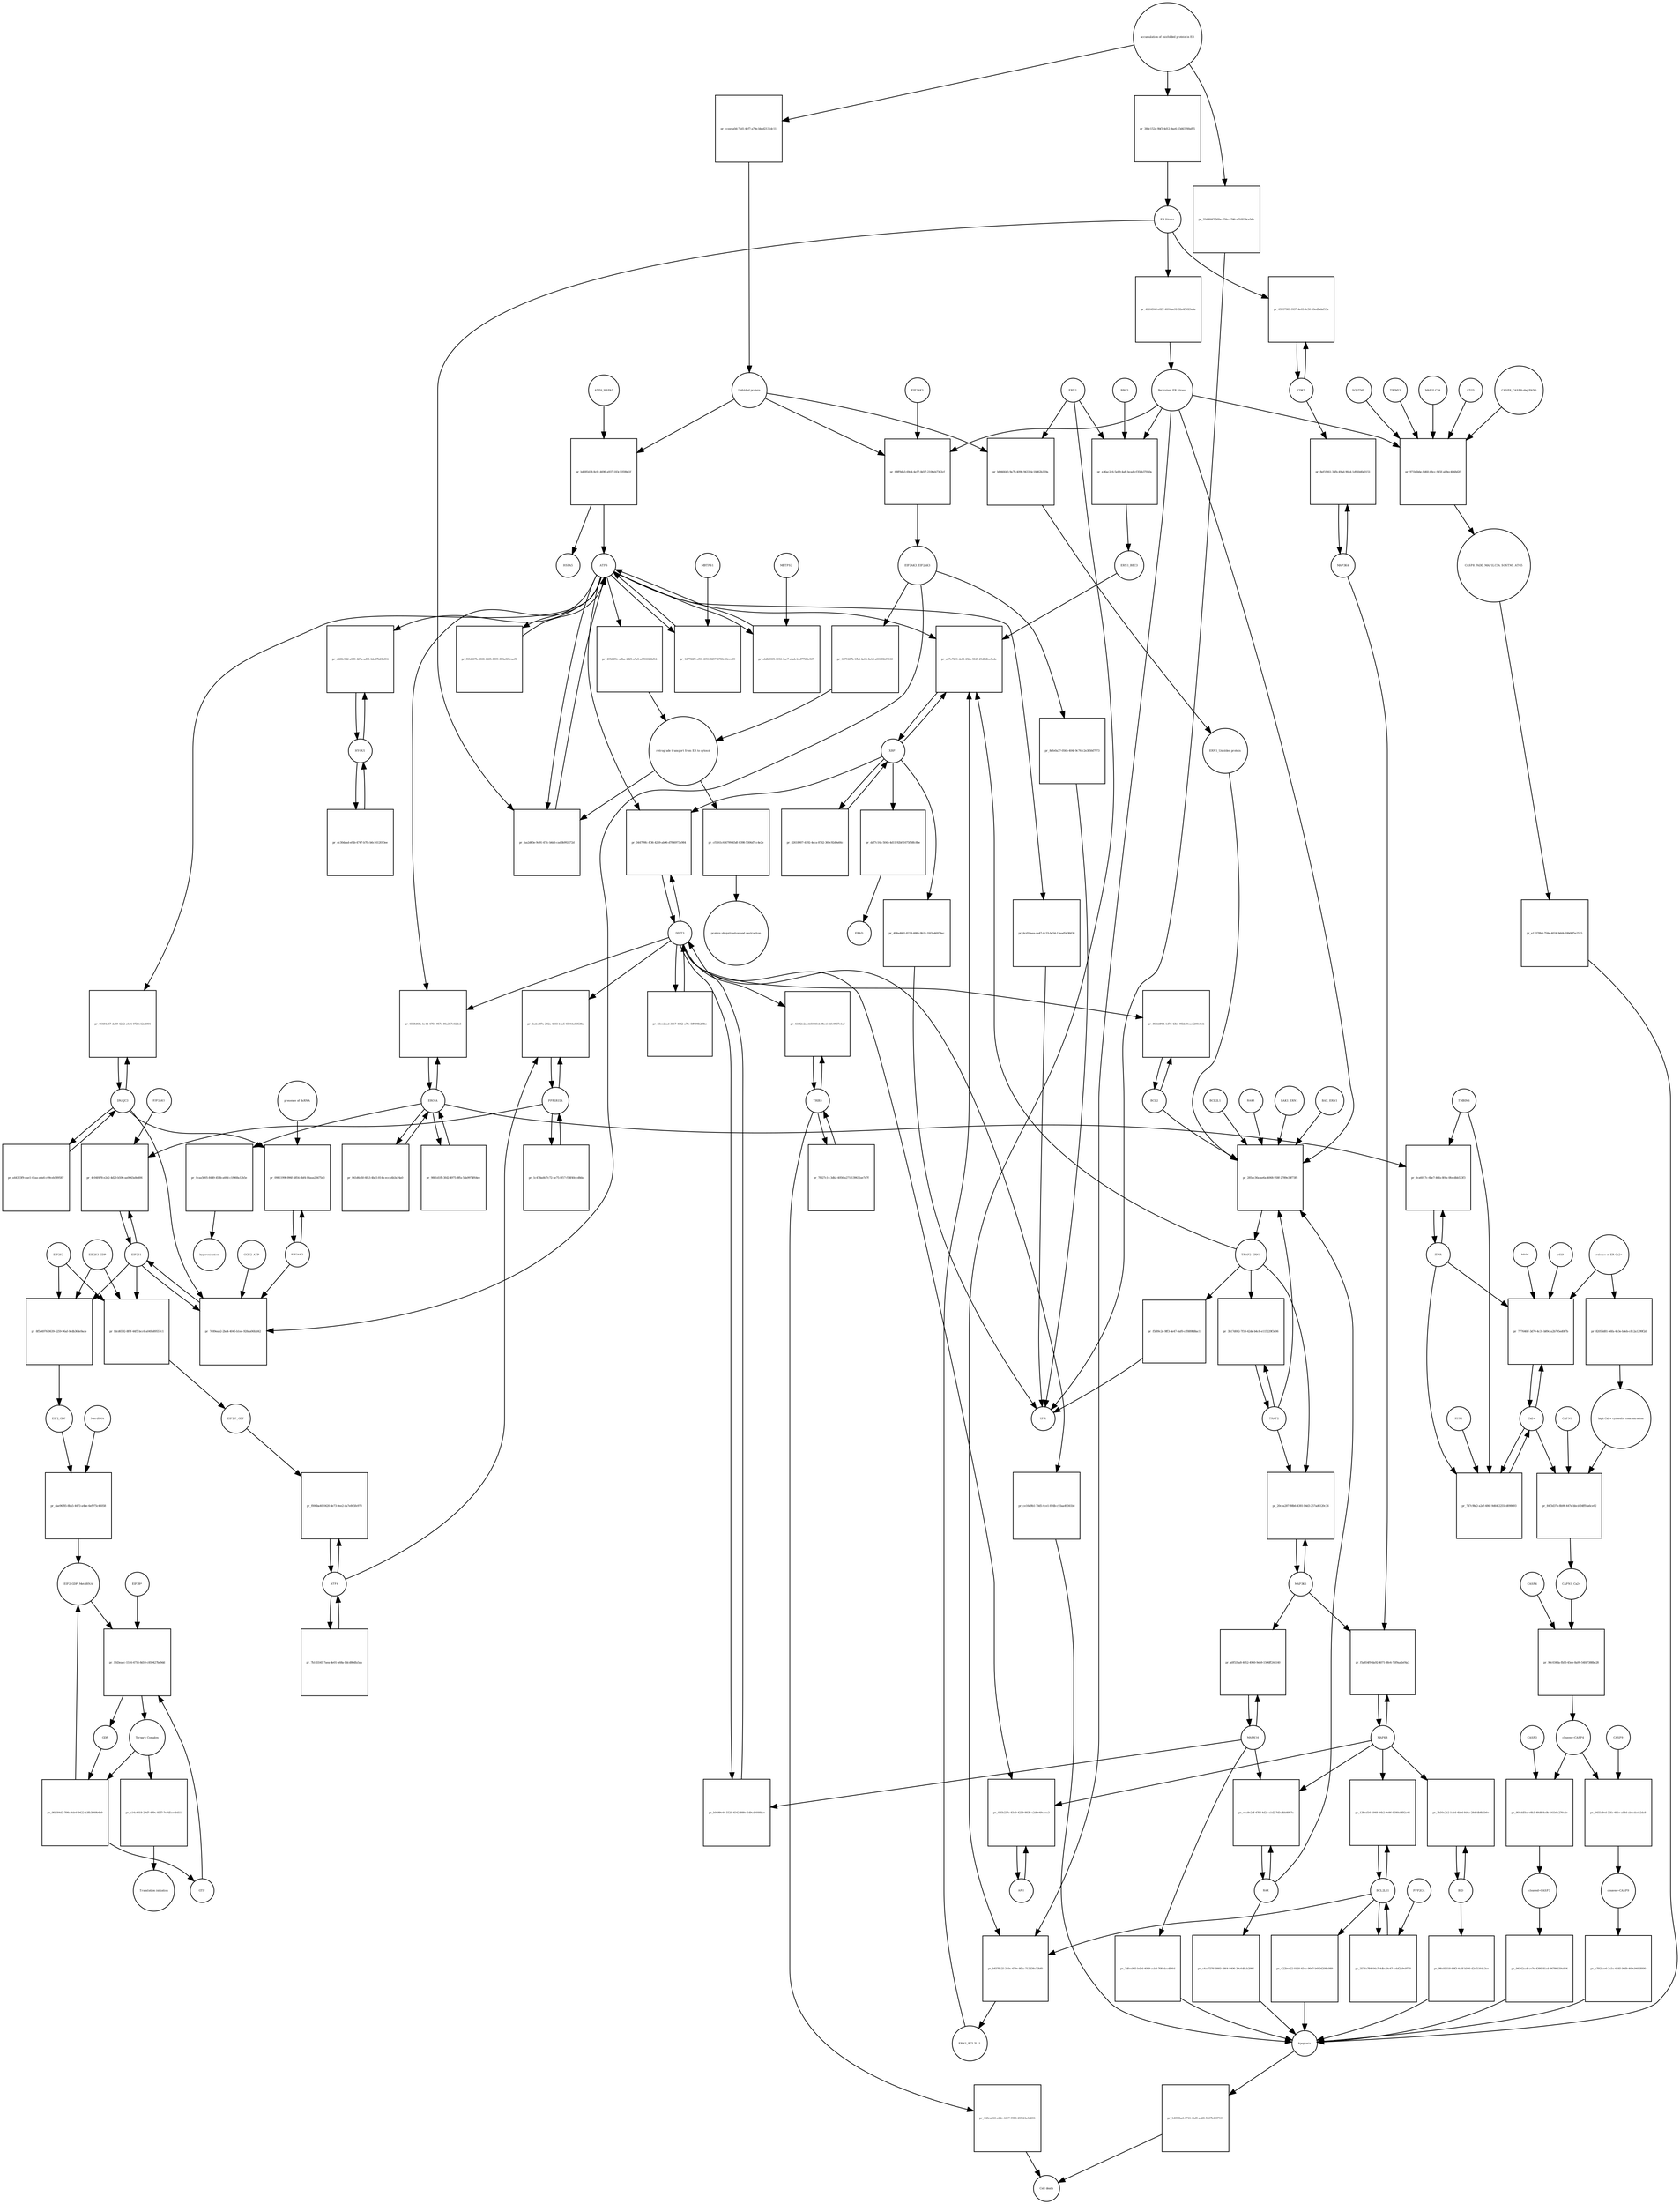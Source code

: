 strict digraph  {
ATF6_HSPA5 [annotation="", bipartite=0, cls=complex, fontsize=4, label=ATF6_HSPA5, shape=circle];
"pr_b4285418-8cfc-4690-a937-183c1059b61f" [annotation="", bipartite=1, cls=process, fontsize=4, label="pr_b4285418-8cfc-4690-a937-183c1059b61f", shape=square];
ATF6 [annotation="urn_miriam_hgnc.symbol_ATF6", bipartite=0, cls=macromolecule, fontsize=4, label=ATF6, shape=circle];
HSPA5 [annotation="urn_miriam_hgnc.symbol_HSPA5", bipartite=0, cls=macromolecule, fontsize=4, label=HSPA5, shape=circle];
"Unfolded protein" [annotation="", bipartite=0, cls=macromolecule, fontsize=4, label="Unfolded protein", shape=circle];
ERN1 [annotation="urn_miriam_hgnc.symbol_ERN1", bipartite=0, cls=macromolecule, fontsize=4, label=ERN1, shape=circle];
"pr_bf946643-9a7b-4098-9433-4c18d62b359a" [annotation="", bipartite=1, cls=process, fontsize=4, label="pr_bf946643-9a7b-4098-9433-4c18d62b359a", shape=square];
"ERN1_Unfolded protein" [annotation="", bipartite=0, cls=complex, fontsize=4, label="ERN1_Unfolded protein", shape=circle];
EIF2AK3_EIF2AK3 [annotation="", bipartite=0, cls=complex, fontsize=4, label=EIF2AK3_EIF2AK3, shape=circle];
"pr_6379487b-1fb4-4a04-8a1d-a03155b07160" [annotation="", bipartite=1, cls=process, fontsize=4, label="pr_6379487b-1fb4-4a04-8a1d-a03155b07160", shape=square];
"retrograde transport from ER to cytosol" [annotation="", bipartite=0, cls=phenotype, fontsize=4, label="retrograde transport from ER to cytosol", shape=circle];
"pr_49520f0c-a9ba-4d25-a7a5-a3f06026bf64" [annotation="", bipartite=1, cls=process, fontsize=4, label="pr_49520f0c-a9ba-4d25-a7a5-a3f06026bf64", shape=square];
"pr_cf1161c6-4799-45df-8398-5306d7cc4e2e" [annotation="", bipartite=1, cls=process, fontsize=4, label="pr_cf1161c6-4799-45df-8398-5306d7cc4e2e", shape=square];
"protein ubiquitination and destruction" [annotation="", bipartite=0, cls=phenotype, fontsize=4, label="protein ubiquitination and destruction", shape=circle];
"pr_285dc36a-ae6a-4068-958f-2789e33f73f8" [annotation="", bipartite=1, cls=process, fontsize=4, label="pr_285dc36a-ae6a-4068-958f-2789e33f73f8", shape=square];
TRAF2_ERN1 [annotation="", bipartite=0, cls=complex, fontsize=4, label=TRAF2_ERN1, shape=circle];
BAK1_ERN1 [annotation="", bipartite=0, cls=complex, fontsize=4, label=BAK1_ERN1, shape=circle];
BAX_ERN1 [annotation="", bipartite=0, cls=complex, fontsize=4, label=BAX_ERN1, shape=circle];
BCL2 [annotation="urn_miriam_hgnc.symbol_BCL2", bipartite=0, cls="nucleic acid feature", fontsize=4, label=BCL2, shape=circle];
BCL2L1 [annotation="urn_miriam_hgnc.symbol_BCL2L1", bipartite=0, cls=macromolecule, fontsize=4, label=BCL2L1, shape=circle];
"Persistant ER Stress" [annotation="", bipartite=0, cls=phenotype, fontsize=4, label="Persistant ER Stress", shape=circle];
BAX [annotation="urn_miriam_hgnc.symbol_BAX", bipartite=0, cls=macromolecule, fontsize=4, label=BAX, shape=circle];
BAK1 [annotation="urn_miriam_hgnc.symbol_BAK1", bipartite=0, cls=macromolecule, fontsize=4, label=BAK1, shape=circle];
TRAF2 [annotation="urn_miriam_hgnc.symbol_TRAF2", bipartite=0, cls=macromolecule, fontsize=4, label=TRAF2, shape=circle];
XBP1 [annotation="urn_miriam_hgnc.symbol_XBP1", bipartite=0, cls=macromolecule, fontsize=4, label=XBP1, shape=circle];
"pr_a97e7291-def8-45bb-9845-29d8dfee3ede" [annotation="", bipartite=1, cls=process, fontsize=4, label="pr_a97e7291-def8-45bb-9845-29d8dfee3ede", shape=square];
ERN1_BBC3 [annotation="", bipartite=0, cls=complex, fontsize=4, label=ERN1_BBC3, shape=circle];
ERN1_BCL2L11 [annotation="", bipartite=0, cls=complex, fontsize=4, label=ERN1_BCL2L11, shape=circle];
"pr_82618907-4192-4eca-8762-369c92d9a66c" [annotation="", bipartite=1, cls=process, fontsize=4, label="pr_82618907-4192-4eca-8762-369c92d9a66c", shape=square];
"pr_daf7c16a-5045-4d11-92bf-1675f58fc8be" [annotation="", bipartite=1, cls=process, fontsize=4, label="pr_daf7c16a-5045-4d11-92bf-1675f58fc8be", shape=square];
ERAD [annotation="", bipartite=0, cls=phenotype, fontsize=4, label=ERAD, shape=circle];
"pr_4b8ad601-822d-4885-9b31-1fd3a46978ec" [annotation="", bipartite=1, cls=process, fontsize=4, label="pr_4b8ad601-822d-4885-9b31-1fd3a46978ec", shape=square];
UPR [annotation="", bipartite=0, cls=phenotype, fontsize=4, label=UPR, shape=circle];
"pr_3b17d002-7f10-42de-b4c8-e115229f3c06" [annotation="", bipartite=1, cls=process, fontsize=4, label="pr_3b17d002-7f10-42de-b4c8-e115229f3c06", shape=square];
MAPK8 [annotation="urn_miriam_hgnc.symbol_MAPK8", bipartite=0, cls=macromolecule, fontsize=4, label=MAPK8, shape=circle];
"pr_f5a854f9-da92-4071-8fe4-75f9aa2ef4a3" [annotation="", bipartite=1, cls=process, fontsize=4, label="pr_f5a854f9-da92-4071-8fe4-75f9aa2ef4a3", shape=square];
MAP3K4 [annotation="urn_miriam_hgnc.symbol_MAP3K4", bipartite=0, cls=macromolecule, fontsize=4, label=MAP3K4, shape=circle];
MAP3K5 [annotation="urn_miriam_hgnc.symbol_MAP3K5", bipartite=0, cls=macromolecule, fontsize=4, label=MAP3K5, shape=circle];
MAPK14 [annotation="urn_miriam_hgnc.symbol_MAPK14", bipartite=0, cls=macromolecule, fontsize=4, label=MAPK14, shape=circle];
"pr_a0f535a8-4052-4960-9eb9-1506ff244140" [annotation="", bipartite=1, cls=process, fontsize=4, label="pr_a0f535a8-4052-4960-9eb9-1506ff244140", shape=square];
"pr_7dfea985-bd3d-4089-acb4-70fedacdf56d" [annotation="", bipartite=1, cls=process, fontsize=4, label="pr_7dfea985-bd3d-4089-acb4-70fedacdf56d", shape=square];
Apoptosis [annotation="", bipartite=0, cls=phenotype, fontsize=4, label=Apoptosis, shape=circle];
DDIT3 [annotation="urn_miriam_hgnc.symbol_DDIT3", bipartite=0, cls=macromolecule, fontsize=4, label=DDIT3, shape=circle];
"pr_b0e99e44-5520-4542-888e-5d9cd5600bce" [annotation="", bipartite=1, cls=process, fontsize=4, label="pr_b0e99e44-5520-4542-888e-5d9cd5600bce", shape=square];
"pr_ce16d9b1-70d5-4ce1-87db-c93aa49341b8" [annotation="", bipartite=1, cls=process, fontsize=4, label="pr_ce16d9b1-70d5-4ce1-87db-c93aa49341b8", shape=square];
"pr_868dd904-1d7d-43b1-95bb-9cae5200c9cb" [annotation="", bipartite=1, cls=process, fontsize=4, label="pr_868dd904-1d7d-43b1-95bb-9cae5200c9cb", shape=square];
"pr_faa2d63e-9c91-47fc-b6d6-cad0b992472d" [annotation="", bipartite=1, cls=process, fontsize=4, label="pr_faa2d63e-9c91-47fc-b6d6-cad0b992472d", shape=square];
"ER Stress" [annotation="", bipartite=0, cls=phenotype, fontsize=4, label="ER Stress", shape=circle];
"pr_127722f9-ef31-4951-8297-4780c06ccc09" [annotation="", bipartite=1, cls=process, fontsize=4, label="pr_127722f9-ef31-4951-8297-4780c06ccc09", shape=square];
MBTPS1 [annotation="urn_miriam_hgnc.symbol_MBTPS1", bipartite=0, cls=macromolecule, fontsize=4, label=MBTPS1, shape=circle];
"pr_eb2b0305-6156-4ac7-a5ab-b1d775f2e507" [annotation="", bipartite=1, cls=process, fontsize=4, label="pr_eb2b0305-6156-4ac7-a5ab-b1d775f2e507", shape=square];
MBTPS2 [annotation="urn_miriam_hgnc.symbol_MBTPS2", bipartite=0, cls=macromolecule, fontsize=4, label=MBTPS2, shape=circle];
"pr_f69d607b-8808-4485-8899-893a309caef0" [annotation="", bipartite=1, cls=process, fontsize=4, label="pr_f69d607b-8808-4485-8899-893a309caef0", shape=square];
"pr_83ee2bad-3117-4042-a7fc-5ff698b2f8bc" [annotation="", bipartite=1, cls=process, fontsize=4, label="pr_83ee2bad-3117-4042-a7fc-5ff698b2f8bc", shape=square];
"pr_344799fc-ff36-4259-ab96-d7f66973a984" [annotation="", bipartite=1, cls=process, fontsize=4, label="pr_344799fc-ff36-4259-ab96-d7f66973a984", shape=square];
EIF2S1 [annotation="urn_miriam_hgnc.symbol_EIF2S1", bipartite=0, cls=macromolecule, fontsize=4, label=EIF2S1, shape=circle];
"pr_7c89eab2-2bc4-4045-b1ec-928aa06fad42" [annotation="", bipartite=1, cls=process, fontsize=4, label="pr_7c89eab2-2bc4-4045-b1ec-928aa06fad42", shape=square];
GCN2_ATP [annotation="", bipartite=0, cls=complex, fontsize=4, label=GCN2_ATP, shape=circle];
EIF2AK2 [annotation="urn_miriam_hgnc.symbol_EIF2AK2", bipartite=0, cls=macromolecule, fontsize=4, label=EIF2AK2, shape=circle];
DNAJC3 [annotation="urn_miriam_hgnc.symbol_DNAJC3", bipartite=0, cls=macromolecule, fontsize=4, label=DNAJC3, shape=circle];
EIF2S2 [annotation="urn_miriam_hgnc.symbol_EIF2S2", bipartite=0, cls=macromolecule, fontsize=4, label=EIF2S2, shape=circle];
"pr_8f5d4976-0639-4259-96af-0cdb364e9ace" [annotation="", bipartite=1, cls=process, fontsize=4, label="pr_8f5d4976-0639-4259-96af-0cdb364e9ace", shape=square];
EIF2S3_GDP [annotation="", bipartite=0, cls=complex, fontsize=4, label=EIF2S3_GDP, shape=circle];
EIF2_GDP [annotation="", bipartite=0, cls=complex, fontsize=4, label=EIF2_GDP, shape=circle];
"EIF2_GDP_Met-tRNA" [annotation="", bipartite=0, cls=complex, fontsize=4, label="EIF2_GDP_Met-tRNA", shape=circle];
"pr_1fd3eacc-1516-4756-8d10-c859427bd9dd" [annotation="", bipartite=1, cls=process, fontsize=4, label="pr_1fd3eacc-1516-4756-8d10-c859427bd9dd", shape=square];
"Ternary Complex" [annotation="", bipartite=0, cls=complex, fontsize=4, label="Ternary Complex", shape=circle];
"EIF2B*" [annotation="", bipartite=0, cls=complex, fontsize=4, label="EIF2B*", shape=circle];
GTP [annotation="urn_miriam_obo.chebi_CHEBI%3A57600", bipartite=0, cls="simple chemical", fontsize=4, label=GTP, shape=circle];
GDP [annotation="urn_miriam_obo.chebi_CHEBI%3A65180", bipartite=0, cls="simple chemical", fontsize=4, label=GDP, shape=circle];
"pr_9fd684d3-798c-4de6-9422-b3fb3909b4b9" [annotation="", bipartite=1, cls=process, fontsize=4, label="pr_9fd684d3-798c-4de6-9422-b3fb3909b4b9", shape=square];
ATF4 [annotation="urn_miriam_hgnc.symbol_ATF4", bipartite=0, cls=macromolecule, fontsize=4, label=ATF4, shape=circle];
"pr_f006ba40-0420-4e73-9ee2-da7e845fe978" [annotation="", bipartite=1, cls=process, fontsize=4, label="pr_f006ba40-0420-4e73-9ee2-da7e845fe978", shape=square];
"EIF2-P_GDP" [annotation="", bipartite=0, cls=complex, fontsize=4, label="EIF2-P_GDP", shape=circle];
"pr_7b145545-7aea-4e01-a68a-bdcd80dfa5aa" [annotation="", bipartite=1, cls=process, fontsize=4, label="pr_7b145545-7aea-4e01-a68a-bdcd80dfa5aa", shape=square];
PPP1R15A [annotation="urn_miriam_hgnc.symbol_PPP1R15A", bipartite=0, cls=macromolecule, fontsize=4, label=PPP1R15A, shape=circle];
"pr_3adca87a-292a-4503-b4a5-65044a90538a" [annotation="", bipartite=1, cls=process, fontsize=4, label="pr_3adca87a-292a-4503-b4a5-65044a90538a", shape=square];
"pr_1c478ad4-7c72-4e75-8f17-f14f40ccd8da" [annotation="", bipartite=1, cls=process, fontsize=4, label="pr_1c478ad4-7c72-4e75-8f17-f14f40ccd8da", shape=square];
"pr_c14a4318-29d7-479c-85f7-7e7d5aecbd11" [annotation="", bipartite=1, cls=process, fontsize=4, label="pr_c14a4318-29d7-479c-85f7-7e7d5aecbd11", shape=square];
"Translation initiation" [annotation="", bipartite=0, cls=phenotype, fontsize=4, label="Translation initiation", shape=circle];
"pr_20cea287-88b6-4381-b4d3-257ad6120c36" [annotation="", bipartite=1, cls=process, fontsize=4, label="pr_20cea287-88b6-4381-b4d3-257ad6120c36", shape=square];
ERO1A [annotation="urn_miriam_hgnc.symbol_ERO1A", bipartite=0, cls=macromolecule, fontsize=4, label=ERO1A, shape=circle];
"pr_6568d68a-bc44-4754-957c-86a357e02de3" [annotation="", bipartite=1, cls=process, fontsize=4, label="pr_6568d68a-bc44-4754-957c-86a357e02de3", shape=square];
"pr_9881d1fb-3fd2-4975-8ffa-5da9974f64ee" [annotation="", bipartite=1, cls=process, fontsize=4, label="pr_9881d1fb-3fd2-4975-8ffa-5da9974f64ee", shape=square];
"pr_4c04f478-e2d2-4d20-b506-aa0043a8ed06" [annotation="", bipartite=1, cls=process, fontsize=4, label="pr_4c04f478-e2d2-4d20-b506-aa0043a8ed06", shape=square];
EIF2AK1 [annotation="urn_miriam_hgnc.symbol_EIF2AK1", bipartite=0, cls=macromolecule, fontsize=4, label=EIF2AK1, shape=circle];
"pr_ecc8e2df-47fd-4d2a-a1d2-7d5c8bb8957a" [annotation="", bipartite=1, cls=process, fontsize=4, label="pr_ecc8e2df-47fd-4d2a-a1d2-7d5c8bb8957a", shape=square];
"pr_c4ac7376-0993-4864-8406-39c6d9cb2986" [annotation="", bipartite=1, cls=process, fontsize=4, label="pr_c4ac7376-0993-4864-8406-39c6d9cb2986", shape=square];
"Ca2+" [annotation="urn_miriam_obo.chebi_CHEBI%3A29108", bipartite=0, cls="simple chemical", fontsize=4, label="Ca2+", shape=circle];
"pr_777646ff-3d70-4c31-b89c-a2b795ed0f7b" [annotation="", bipartite=1, cls=process, fontsize=4, label="pr_777646ff-3d70-4c31-b89c-a2b795ed0f7b", shape=square];
"release of ER Ca2+" [annotation="", bipartite=0, cls=phenotype, fontsize=4, label="release of ER Ca2+", shape=circle];
ITPR [annotation="urn_miriam_hgnc.symbol_ITPR1|urn_miriam_hgnc.symbol_ITPR2|urn_miriam_hgnc.symbol_ITPR3", bipartite=0, cls=macromolecule, fontsize=4, label=ITPR, shape=circle];
MAM [annotation="", bipartite=0, cls=phenotype, fontsize=4, label=MAM, shape=circle];
s619 [annotation="", bipartite=0, cls=complex, fontsize=4, label=s619, shape=circle];
"pr_8ef1f261-35fb-49ad-90a4-1d960d0a0151" [annotation="", bipartite=1, cls=process, fontsize=4, label="pr_8ef1f261-35fb-49ad-90a4-1d960d0a0151", shape=square];
CDK5 [annotation="urn_miriam_hgnc.symbol_CDK5", bipartite=0, cls=macromolecule, fontsize=4, label=CDK5, shape=circle];
"pr_65937889-f637-4e63-8c50-18edfbdaf13a" [annotation="", bipartite=1, cls="uncertain process", fontsize=4, label="pr_65937889-f637-4e63-8c50-18edfbdaf13a", shape=square];
"pr_1d399ba6-0741-4bd9-a428-5567b4037101" [annotation="", bipartite=1, cls=process, fontsize=4, label="pr_1d399ba6-0741-4bd9-a428-5567b4037101", shape=square];
"Cell death" [annotation="", bipartite=0, cls=phenotype, fontsize=4, label="Cell death", shape=circle];
"pr_747c9bf2-a2ef-486f-9d64-2255cd098693" [annotation="", bipartite=1, cls=process, fontsize=4, label="pr_747c9bf2-a2ef-486f-9d64-2255cd098693", shape=square];
TMBIM6 [annotation="urn_miriam_hgnc.symbol_TMBIM6", bipartite=0, cls=macromolecule, fontsize=4, label=TMBIM6, shape=circle];
RYR1 [annotation="urn_miriam_hgnc.symbol_RYR1", bipartite=0, cls=macromolecule, fontsize=4, label=RYR1, shape=circle];
EIF2AK3 [annotation="urn_miriam_hgnc.symbol_EIF2AK3", bipartite=0, cls=macromolecule, fontsize=4, label=EIF2AK3, shape=circle];
"pr_68ff9db3-69c4-4e57-8d17-2106eb7363cf" [annotation="", bipartite=1, cls=process, fontsize=4, label="pr_68ff9db3-69c4-4e57-8d17-2106eb7363cf", shape=square];
"pr_0caa5005-8449-458b-a66d-c1f068a12b5e" [annotation="", bipartite=1, cls=process, fontsize=4, label="pr_0caa5005-8449-458b-a66d-c1f068a12b5e", shape=square];
hyperoxidation [annotation="", bipartite=0, cls=phenotype, fontsize=4, label=hyperoxidation, shape=circle];
"pr_041d6c50-6fa3-4ba5-814a-ecca4b3a74a0" [annotation="", bipartite=1, cls=process, fontsize=4, label="pr_041d6c50-6fa3-4ba5-814a-ecca4b3a74a0", shape=square];
"pr_4f26456d-e827-40f4-ae92-32a4f3029a5a" [annotation="", bipartite=1, cls=process, fontsize=4, label="pr_4f26456d-e827-40f4-ae92-32a4f3029a5a", shape=square];
"CASP8_CASP8-ubq_FADD" [annotation="", bipartite=0, cls=complex, fontsize=4, label="CASP8_CASP8-ubq_FADD", shape=circle];
"pr_971b6b6e-8d60-48cc-945f-ab9ec4048d2f" [annotation="", bipartite=1, cls=process, fontsize=4, label="pr_971b6b6e-8d60-48cc-945f-ab9ec4048d2f", shape=square];
"SQSTM1 " [annotation="urn_miriam_hgnc.symbol_SQSTM1", bipartite=0, cls=macromolecule, fontsize=4, label="SQSTM1 ", shape=circle];
CASP8_FADD_MAP1LC3A_SQSTM1_ATG5 [annotation="", bipartite=0, cls=complex, fontsize=4, label=CASP8_FADD_MAP1LC3A_SQSTM1_ATG5, shape=circle];
TRIM13 [annotation="urn_miriam_hgnc.symbol_TRIM13", bipartite=0, cls=macromolecule, fontsize=4, label=TRIM13, shape=circle];
MAP1LC3A [annotation="urn_miriam_hgnc.symbol_MAP1LC3A", bipartite=0, cls=macromolecule, fontsize=4, label=MAP1LC3A, shape=circle];
ATG5 [annotation="urn_miriam_hgnc.symbol_ATG5", bipartite=0, cls=macromolecule, fontsize=4, label=ATG5, shape=circle];
"pr_e13378b8-758e-4024-9dd4-59b08f5a2515" [annotation="", bipartite=1, cls=process, fontsize=4, label="pr_e13378b8-758e-4024-9dd4-59b08f5a2515", shape=square];
"AP-1" [annotation="urn_miriam_hgnc.symbol_FOS|urn_miriam_hgnc.symbol_FOSB|urn_miriam_hgnc.symbol_FOSL1|urn_miriam_hgnc.symbol_FOSL2|urn_miriam_hgnc.symbol_JUN|urn_miriam_hgnc.symbol_JUNB|urn_miriam_hgnc.symbol_JUND", bipartite=0, cls=macromolecule, fontsize=4, label="AP-1", shape=circle];
"pr_035b237c-83c0-4259-883b-c2d0e49ccea3" [annotation="", bipartite=1, cls=process, fontsize=4, label="pr_035b237c-83c0-4259-883b-c2d0e49ccea3", shape=square];
"pr_0981199f-096f-4854-8bf4-86aaa28475d3" [annotation="", bipartite=1, cls=process, fontsize=4, label="pr_0981199f-096f-4854-8bf4-86aaa28475d3", shape=square];
"presence of dsRNA" [annotation="", bipartite=0, cls=phenotype, fontsize=4, label="presence of dsRNA", shape=circle];
"Met-tRNA" [annotation="urn_miriam_hgnc_HGNC%3A34779", bipartite=0, cls="nucleic acid feature", fontsize=4, label="Met-tRNA", shape=circle];
"pr_dae96f85-8ba5-4473-a4be-6ef975c45058" [annotation="", bipartite=1, cls=process, fontsize=4, label="pr_dae96f85-8ba5-4473-a4be-6ef975c45058", shape=square];
"pr_fdcd6592-8f0f-44f5-bcc6-a049b89557c1" [annotation="", bipartite=1, cls=process, fontsize=4, label="pr_fdcd6592-8f0f-44f5-bcc6-a049b89557c1", shape=square];
"accumulation of misfolded protein in ER" [annotation="", bipartite=0, cls=phenotype, fontsize=4, label="accumulation of misfolded protein in ER", shape=circle];
"pr_ccee4a0d-71d1-4cf7-a79e-bbed2131dc11" [annotation="", bipartite=1, cls=process, fontsize=4, label="pr_ccee4a0d-71d1-4cf7-a79e-bbed2131dc11", shape=square];
"pr_388c152a-9bf3-4d12-9ae6-23d43700af85" [annotation="", bipartite=1, cls=process, fontsize=4, label="pr_388c152a-9bf3-4d12-9ae6-23d43700af85", shape=square];
"pr_32d4fd47-505e-474a-a746-a710539ce3de" [annotation="", bipartite=1, cls=process, fontsize=4, label="pr_32d4fd47-505e-474a-a746-a710539ce3de", shape=square];
"pr_8cfe0a37-0565-404f-9c76-c2e3f50d7973" [annotation="", bipartite=1, cls=process, fontsize=4, label="pr_8cfe0a37-0565-404f-9c76-c2e3f50d7973", shape=square];
"pr_f5f89c2c-9ff3-4e47-8af0-cff889fd8ac1" [annotation="", bipartite=1, cls=process, fontsize=4, label="pr_f5f89c2c-9ff3-4e47-8af0-cff889fd8ac1", shape=square];
"pr_6cd10aea-ae47-4c33-bc54-13aad5438438" [annotation="", bipartite=1, cls=process, fontsize=4, label="pr_6cd10aea-ae47-4c33-bc54-13aad5438438", shape=square];
BCL2L11 [annotation="urn_miriam_hgnc.symbol_BCL2L11", bipartite=0, cls=macromolecule, fontsize=4, label=BCL2L11, shape=circle];
"pr_13fbcf16-1848-44b2-9e86-9580a8f92a44" [annotation="", bipartite=1, cls=process, fontsize=4, label="pr_13fbcf16-1848-44b2-9e86-9580a8f92a44", shape=square];
BID [annotation="urn_miriam_hgnc.symbol_BID", bipartite=0, cls=macromolecule, fontsize=4, label=BID, shape=circle];
"pr_7b50a2b2-1cbd-4b9d-8d4a-28d6db8b1b6e" [annotation="", bipartite=1, cls=process, fontsize=4, label="pr_7b50a2b2-1cbd-4b9d-8d4a-28d6db8b1b6e", shape=square];
"pr_422bee22-0120-45ca-90d7-b603d208a089" [annotation="", bipartite=1, cls=process, fontsize=4, label="pr_422bee22-0120-45ca-90d7-b603d208a089", shape=square];
"pr_98a05618-69f3-4c6f-b566-d2ef116dc3ae" [annotation="", bipartite=1, cls=process, fontsize=4, label="pr_98a05618-69f3-4c6f-b566-d2ef116dc3ae", shape=square];
"pr_b837fe25-310a-479e-8f2a-713d38a73bf0" [annotation="", bipartite=1, cls=process, fontsize=4, label="pr_b837fe25-310a-479e-8f2a-713d38a73bf0", shape=square];
"pr_e36ac2c6-5e89-4aff-bcad-cf358b37050a" [annotation="", bipartite=1, cls=process, fontsize=4, label="pr_e36ac2c6-5e89-4aff-bcad-cf358b37050a", shape=square];
BBC3 [annotation="urn_miriam_hgnc.symbol_BBC3", bipartite=0, cls=macromolecule, fontsize=4, label=BBC3, shape=circle];
"pr_3576a784-04a7-4dbc-9a47-cebf2a9e9770" [annotation="", bipartite=1, cls=process, fontsize=4, label="pr_3576a784-04a7-4dbc-9a47-cebf2a9e9770", shape=square];
PPP2CA [annotation="urn_miriam_hgnc.symbol_PPP2CA", bipartite=0, cls=macromolecule, fontsize=4, label=PPP2CA, shape=circle];
TRIB3 [annotation="urn_miriam_hgnc.symbol_TRIB3", bipartite=0, cls=macromolecule, fontsize=4, label=TRIB3, shape=circle];
"pr_41f82e2a-eb50-40eb-9bcd-fbfe0637c1af" [annotation="", bipartite=1, cls=process, fontsize=4, label="pr_41f82e2a-eb50-40eb-9bcd-fbfe0637c1af", shape=square];
"pr_7f827c14-3db2-4056-a271-139631ae7d7f" [annotation="", bipartite=1, cls=process, fontsize=4, label="pr_7f827c14-3db2-4056-a271-139631ae7d7f", shape=square];
"pr_648ca263-e22c-4417-99b3-20f124e0d206" [annotation="", bipartite=1, cls=process, fontsize=4, label="pr_648ca263-e22c-4417-99b3-20f124e0d206", shape=square];
"pr_82056d81-b6fa-4e3e-b3eb-c8c2a1299f2d" [annotation="", bipartite=1, cls=process, fontsize=4, label="pr_82056d81-b6fa-4e3e-b3eb-c8c2a1299f2d", shape=square];
"high Ca2+ cytosolic concentration" [annotation="", bipartite=0, cls=phenotype, fontsize=4, label="high Ca2+ cytosolic concentration", shape=circle];
"pr_66484e67-da69-42c2-a6c4-0720c12a2001" [annotation="", bipartite=1, cls=process, fontsize=4, label="pr_66484e67-da69-42c2-a6c4-0720c12a2001", shape=square];
"pr_a44323f9-cae1-41aa-a0a6-c09ceb589587" [annotation="", bipartite=1, cls=process, fontsize=4, label="pr_a44323f9-cae1-41aa-a0a6-c09ceb589587", shape=square];
"pr_0ca6017c-6be7-46fa-8f4a-0fecdbb533f3" [annotation="", bipartite=1, cls=process, fontsize=4, label="pr_0ca6017c-6be7-46fa-8f4a-0fecdbb533f3", shape=square];
CASP4 [annotation="urn_miriam_hgnc.symbol_CASP4", bipartite=0, cls=macromolecule, fontsize=4, label=CASP4, shape=circle];
"pr_90c034da-fb53-45ee-8a99-54fd7388be28" [annotation="", bipartite=1, cls=process, fontsize=4, label="pr_90c034da-fb53-45ee-8a99-54fd7388be28", shape=square];
"cleaved~CASP4" [annotation="urn_miriam_hgnc.symbol_CASP4", bipartite=0, cls=macromolecule, fontsize=4, label="cleaved~CASP4", shape=circle];
"CAPN1_Ca2+" [annotation="", bipartite=0, cls=complex, fontsize=4, label="CAPN1_Ca2+", shape=circle];
CASP3 [annotation="urn_miriam_hgnc.symbol_CASP3", bipartite=0, cls=macromolecule, fontsize=4, label=CASP3, shape=circle];
"pr_801dd5ba-e8b3-48d8-8a0b-141b0c276c2e" [annotation="", bipartite=1, cls=process, fontsize=4, label="pr_801dd5ba-e8b3-48d8-8a0b-141b0c276c2e", shape=square];
"cleaved~CASP3" [annotation="urn_miriam_hgnc.symbol_CASP3", bipartite=0, cls=macromolecule, fontsize=4, label="cleaved~CASP3", shape=circle];
CASP9 [annotation="urn_miriam_hgnc.symbol_CSAP9", bipartite=0, cls=macromolecule, fontsize=4, label=CASP9, shape=circle];
"pr_3455a8ed-35fa-481e-a98d-abccdaeb2da8" [annotation="", bipartite=1, cls=process, fontsize=4, label="pr_3455a8ed-35fa-481e-a98d-abccdaeb2da8", shape=square];
"cleaved~CASP9" [annotation="urn_miriam_hgnc.symbol_CASP9", bipartite=0, cls=macromolecule, fontsize=4, label="cleaved~CASP9", shape=circle];
CAPN1 [annotation="urn_miriam_hgnc.symbol_CAPN1", bipartite=0, cls=macromolecule, fontsize=4, label=CAPN1, shape=circle];
"pr_84f3d37b-8b98-447e-bbcd-34fffda6ce02" [annotation="", bipartite=1, cls=process, fontsize=4, label="pr_84f3d37b-8b98-447e-bbcd-34fffda6ce02", shape=square];
"pr_94142aa8-ce7e-4380-81ad-84786159a004" [annotation="", bipartite=1, cls=process, fontsize=4, label="pr_94142aa8-ce7e-4380-81ad-84786159a004", shape=square];
"pr_c7921ae6-3c5a-4185-9ef9-469c9406f600" [annotation="", bipartite=1, cls=process, fontsize=4, label="pr_c7921ae6-3c5a-4185-9ef9-469c9406f600", shape=square];
HYOU1 [annotation="urn_miriam_hgnc.symbol_HYOU1", bipartite=0, cls=macromolecule, fontsize=4, label=HYOU1, shape=circle];
"pr_d488c542-a589-427a-ad95-6ded7b23b394" [annotation="", bipartite=1, cls=process, fontsize=4, label="pr_d488c542-a589-427a-ad95-6ded7b23b394", shape=square];
"pr_dc30daad-ef4b-4747-b7fa-b6c1612013ee" [annotation="", bipartite=1, cls=process, fontsize=4, label="pr_dc30daad-ef4b-4747-b7fa-b6c1612013ee", shape=square];
ATF6_HSPA5 -> "pr_b4285418-8cfc-4690-a937-183c1059b61f"  [annotation="", interaction_type=consumption];
"pr_b4285418-8cfc-4690-a937-183c1059b61f" -> ATF6  [annotation="", interaction_type=production];
"pr_b4285418-8cfc-4690-a937-183c1059b61f" -> HSPA5  [annotation="", interaction_type=production];
ATF6 -> "pr_49520f0c-a9ba-4d25-a7a5-a3f06026bf64"  [annotation="", interaction_type=consumption];
ATF6 -> "pr_a97e7291-def8-45bb-9845-29d8dfee3ede"  [annotation="urn_miriam_pubmed_26587781|urn_miriam_pubmed_23430059", interaction_type=catalysis];
ATF6 -> "pr_faa2d63e-9c91-47fc-b6d6-cad0b992472d"  [annotation="", interaction_type=consumption];
ATF6 -> "pr_127722f9-ef31-4951-8297-4780c06ccc09"  [annotation="", interaction_type=consumption];
ATF6 -> "pr_eb2b0305-6156-4ac7-a5ab-b1d775f2e507"  [annotation="", interaction_type=consumption];
ATF6 -> "pr_f69d607b-8808-4485-8899-893a309caef0"  [annotation="", interaction_type=consumption];
ATF6 -> "pr_344799fc-ff36-4259-ab96-d7f66973a984"  [annotation="urn_miriam_pubmed_26587781|urn_miriam_pubmed_17991856|urn_miriam_pubmed_28843399", interaction_type=catalysis];
ATF6 -> "pr_6568d68a-bc44-4754-957c-86a357e02de3"  [annotation="urn_miriam_pubmed_23850759|urn_miriam_pubmed_25387528", interaction_type=catalysis];
ATF6 -> "pr_6cd10aea-ae47-4c33-bc54-13aad5438438"  [annotation="", interaction_type=consumption];
ATF6 -> "pr_66484e67-da69-42c2-a6c4-0720c12a2001"  [annotation="urn_miriam_pubmed_12601012|urn_miriam_pubmed_18360008", interaction_type=catalysis];
ATF6 -> "pr_d488c542-a589-427a-ad95-6ded7b23b394"  [annotation=urn_miriam_pubmed_18360008, interaction_type=catalysis];
"Unfolded protein" -> "pr_b4285418-8cfc-4690-a937-183c1059b61f"  [annotation="urn_miriam_pubmed_19509052|urn_miriam_pubmed_12847084|urn_miriam_pubmed_23850759", interaction_type=catalysis];
"Unfolded protein" -> "pr_bf946643-9a7b-4098-9433-4c18d62b359a"  [annotation="", interaction_type=consumption];
"Unfolded protein" -> "pr_68ff9db3-69c4-4e57-8d17-2106eb7363cf"  [annotation=urn_miriam_pubmed_17991856, interaction_type=catalysis];
ERN1 -> "pr_bf946643-9a7b-4098-9433-4c18d62b359a"  [annotation="", interaction_type=consumption];
ERN1 -> "pr_b837fe25-310a-479e-8f2a-713d38a73bf0"  [annotation="", interaction_type=consumption];
ERN1 -> "pr_e36ac2c6-5e89-4aff-bcad-cf358b37050a"  [annotation="", interaction_type=consumption];
"pr_bf946643-9a7b-4098-9433-4c18d62b359a" -> "ERN1_Unfolded protein"  [annotation="", interaction_type=production];
"ERN1_Unfolded protein" -> "pr_285dc36a-ae6a-4068-958f-2789e33f73f8"  [annotation="", interaction_type=consumption];
EIF2AK3_EIF2AK3 -> "pr_6379487b-1fb4-4a04-8a1d-a03155b07160"  [annotation="", interaction_type=consumption];
EIF2AK3_EIF2AK3 -> "pr_7c89eab2-2bc4-4045-b1ec-928aa06fad42"  [annotation="urn_miriam_pubmed_12667446|urn_miriam_pubmed_16246152|urn_miriam_pubmed_12601012|urn_miriam_pubmed_23850759|urn_miriam_pubmed_18360008|urn_miriam_pubmed_26587781", interaction_type=catalysis];
EIF2AK3_EIF2AK3 -> "pr_8cfe0a37-0565-404f-9c76-c2e3f50d7973"  [annotation="", interaction_type=consumption];
"pr_6379487b-1fb4-4a04-8a1d-a03155b07160" -> "retrograde transport from ER to cytosol"  [annotation="", interaction_type=production];
"retrograde transport from ER to cytosol" -> "pr_cf1161c6-4799-45df-8398-5306d7cc4e2e"  [annotation="", interaction_type=consumption];
"retrograde transport from ER to cytosol" -> "pr_faa2d63e-9c91-47fc-b6d6-cad0b992472d"  [annotation="urn_miriam_pubmed_18360008|urn_miriam_pubmed_17991856|urn_miriam_pubmed_26587781|urn_miriam_pubmed_12847084", interaction_type=inhibition];
"pr_49520f0c-a9ba-4d25-a7a5-a3f06026bf64" -> "retrograde transport from ER to cytosol"  [annotation="", interaction_type=production];
"pr_cf1161c6-4799-45df-8398-5306d7cc4e2e" -> "protein ubiquitination and destruction"  [annotation="", interaction_type=production];
"pr_285dc36a-ae6a-4068-958f-2789e33f73f8" -> TRAF2_ERN1  [annotation="", interaction_type=production];
TRAF2_ERN1 -> "pr_a97e7291-def8-45bb-9845-29d8dfee3ede"  [annotation="urn_miriam_pubmed_26587781|urn_miriam_pubmed_23430059", interaction_type=catalysis];
TRAF2_ERN1 -> "pr_3b17d002-7f10-42de-b4c8-e115229f3c06"  [annotation=urn_miriam_pubmed_23850759, interaction_type=catalysis];
TRAF2_ERN1 -> "pr_20cea287-88b6-4381-b4d3-257ad6120c36"  [annotation=urn_miriam_pubmed_23850759, interaction_type=catalysis];
TRAF2_ERN1 -> "pr_f5f89c2c-9ff3-4e47-8af0-cff889fd8ac1"  [annotation="", interaction_type=consumption];
BAK1_ERN1 -> "pr_285dc36a-ae6a-4068-958f-2789e33f73f8"  [annotation="urn_miriam_pubmed_23850759|urn_miriam_pubmed_23430059|urn_miriam_pubmed_26587781", interaction_type=catalysis];
BAX_ERN1 -> "pr_285dc36a-ae6a-4068-958f-2789e33f73f8"  [annotation="urn_miriam_pubmed_23850759|urn_miriam_pubmed_23430059|urn_miriam_pubmed_26587781", interaction_type=catalysis];
BCL2 -> "pr_285dc36a-ae6a-4068-958f-2789e33f73f8"  [annotation="urn_miriam_pubmed_23850759|urn_miriam_pubmed_23430059|urn_miriam_pubmed_26587781", interaction_type=inhibition];
BCL2 -> "pr_868dd904-1d7d-43b1-95bb-9cae5200c9cb"  [annotation="", interaction_type=consumption];
BCL2L1 -> "pr_285dc36a-ae6a-4068-958f-2789e33f73f8"  [annotation="urn_miriam_pubmed_23850759|urn_miriam_pubmed_23430059|urn_miriam_pubmed_26587781", interaction_type=inhibition];
"Persistant ER Stress" -> "pr_285dc36a-ae6a-4068-958f-2789e33f73f8"  [annotation="urn_miriam_pubmed_23850759|urn_miriam_pubmed_23430059|urn_miriam_pubmed_26587781", interaction_type=inhibition];
"Persistant ER Stress" -> "pr_68ff9db3-69c4-4e57-8d17-2106eb7363cf"  [annotation=urn_miriam_pubmed_17991856, interaction_type=catalysis];
"Persistant ER Stress" -> "pr_971b6b6e-8d60-48cc-945f-ab9ec4048d2f"  [annotation=urn_miriam_pubmed_17991856, interaction_type=catalysis];
"Persistant ER Stress" -> "pr_b837fe25-310a-479e-8f2a-713d38a73bf0"  [annotation="urn_miriam_pubmed_23850759|urn_miriam_pubmed_23430059|urn_miriam_pubmed_26587781", interaction_type=inhibition];
"Persistant ER Stress" -> "pr_e36ac2c6-5e89-4aff-bcad-cf358b37050a"  [annotation="urn_miriam_pubmed_23430059|urn_miriam_pubmed_17991856", interaction_type=inhibition];
BAX -> "pr_285dc36a-ae6a-4068-958f-2789e33f73f8"  [annotation="urn_miriam_pubmed_23850759|urn_miriam_pubmed_23430059|urn_miriam_pubmed_26587781", interaction_type=catalysis];
BAX -> "pr_ecc8e2df-47fd-4d2a-a1d2-7d5c8bb8957a"  [annotation="", interaction_type=consumption];
BAX -> "pr_c4ac7376-0993-4864-8406-39c6d9cb2986"  [annotation="", interaction_type=consumption];
BAK1 -> "pr_285dc36a-ae6a-4068-958f-2789e33f73f8"  [annotation="urn_miriam_pubmed_23850759|urn_miriam_pubmed_23430059|urn_miriam_pubmed_26587781", interaction_type=catalysis];
TRAF2 -> "pr_285dc36a-ae6a-4068-958f-2789e33f73f8"  [annotation="", interaction_type=consumption];
TRAF2 -> "pr_3b17d002-7f10-42de-b4c8-e115229f3c06"  [annotation="", interaction_type=consumption];
TRAF2 -> "pr_20cea287-88b6-4381-b4d3-257ad6120c36"  [annotation=urn_miriam_pubmed_23850759, interaction_type=catalysis];
XBP1 -> "pr_a97e7291-def8-45bb-9845-29d8dfee3ede"  [annotation="", interaction_type=consumption];
XBP1 -> "pr_82618907-4192-4eca-8762-369c92d9a66c"  [annotation="", interaction_type=consumption];
XBP1 -> "pr_daf7c16a-5045-4d11-92bf-1675f58fc8be"  [annotation="", interaction_type=consumption];
XBP1 -> "pr_4b8ad601-822d-4885-9b31-1fd3a46978ec"  [annotation="", interaction_type=consumption];
XBP1 -> "pr_344799fc-ff36-4259-ab96-d7f66973a984"  [annotation="urn_miriam_pubmed_26587781|urn_miriam_pubmed_17991856|urn_miriam_pubmed_28843399", interaction_type=catalysis];
"pr_a97e7291-def8-45bb-9845-29d8dfee3ede" -> XBP1  [annotation="", interaction_type=production];
ERN1_BBC3 -> "pr_a97e7291-def8-45bb-9845-29d8dfee3ede"  [annotation="urn_miriam_pubmed_26587781|urn_miriam_pubmed_23430059", interaction_type=catalysis];
ERN1_BCL2L11 -> "pr_a97e7291-def8-45bb-9845-29d8dfee3ede"  [annotation="urn_miriam_pubmed_26587781|urn_miriam_pubmed_23430059", interaction_type=catalysis];
"pr_82618907-4192-4eca-8762-369c92d9a66c" -> XBP1  [annotation="", interaction_type=production];
"pr_daf7c16a-5045-4d11-92bf-1675f58fc8be" -> ERAD  [annotation="", interaction_type=production];
"pr_4b8ad601-822d-4885-9b31-1fd3a46978ec" -> UPR  [annotation="", interaction_type=production];
"pr_3b17d002-7f10-42de-b4c8-e115229f3c06" -> TRAF2  [annotation="", interaction_type=production];
MAPK8 -> "pr_f5a854f9-da92-4071-8fe4-75f9aa2ef4a3"  [annotation="", interaction_type=consumption];
MAPK8 -> "pr_ecc8e2df-47fd-4d2a-a1d2-7d5c8bb8957a"  [annotation="urn_miriam_pubmed_18191217|urn_miriam_pubmed_23430059", interaction_type=catalysis];
MAPK8 -> "pr_035b237c-83c0-4259-883b-c2d0e49ccea3"  [annotation="urn_miriam_pubmed_26618107|urn_miriam_pubmed_26587781|urn_miriam_pubmed_23850759", interaction_type=catalysis];
MAPK8 -> "pr_13fbcf16-1848-44b2-9e86-9580a8f92a44"  [annotation="urn_miriam_pubmed_26018731|urn_miriam_pubmed_23850759", interaction_type=catalysis];
MAPK8 -> "pr_7b50a2b2-1cbd-4b9d-8d4a-28d6db8b1b6e"  [annotation="urn_miriam_pubmed_23430059|urn_miriam_pubmed_11583631", interaction_type=catalysis];
"pr_f5a854f9-da92-4071-8fe4-75f9aa2ef4a3" -> MAPK8  [annotation="", interaction_type=production];
MAP3K4 -> "pr_f5a854f9-da92-4071-8fe4-75f9aa2ef4a3"  [annotation="urn_miriam_pubmed_18191217|urn_miriam_pubmed_23850759|urn_miriam_pubmed_26587781", interaction_type=catalysis];
MAP3K4 -> "pr_8ef1f261-35fb-49ad-90a4-1d960d0a0151"  [annotation="", interaction_type=consumption];
MAP3K5 -> "pr_f5a854f9-da92-4071-8fe4-75f9aa2ef4a3"  [annotation="urn_miriam_pubmed_18191217|urn_miriam_pubmed_23850759|urn_miriam_pubmed_26587781", interaction_type=catalysis];
MAP3K5 -> "pr_a0f535a8-4052-4960-9eb9-1506ff244140"  [annotation="urn_miriam_pubmed_23850759|urn_miriam_pubmed_12215209", interaction_type=catalysis];
MAP3K5 -> "pr_20cea287-88b6-4381-b4d3-257ad6120c36"  [annotation="", interaction_type=consumption];
MAPK14 -> "pr_a0f535a8-4052-4960-9eb9-1506ff244140"  [annotation="", interaction_type=consumption];
MAPK14 -> "pr_7dfea985-bd3d-4089-acb4-70fedacdf56d"  [annotation="", interaction_type=consumption];
MAPK14 -> "pr_b0e99e44-5520-4542-888e-5d9cd5600bce"  [annotation="urn_miriam_pubmed_23850759|urn_miriam_pubmed_23430059|urn_miriam_pubmed_26137585", interaction_type=catalysis];
MAPK14 -> "pr_ecc8e2df-47fd-4d2a-a1d2-7d5c8bb8957a"  [annotation="urn_miriam_pubmed_18191217|urn_miriam_pubmed_23430059", interaction_type=catalysis];
"pr_a0f535a8-4052-4960-9eb9-1506ff244140" -> MAPK14  [annotation="", interaction_type=production];
"pr_7dfea985-bd3d-4089-acb4-70fedacdf56d" -> Apoptosis  [annotation="", interaction_type=production];
Apoptosis -> "pr_1d399ba6-0741-4bd9-a428-5567b4037101"  [annotation="", interaction_type=consumption];
DDIT3 -> "pr_b0e99e44-5520-4542-888e-5d9cd5600bce"  [annotation="", interaction_type=consumption];
DDIT3 -> "pr_ce16d9b1-70d5-4ce1-87db-c93aa49341b8"  [annotation="", interaction_type=consumption];
DDIT3 -> "pr_868dd904-1d7d-43b1-95bb-9cae5200c9cb"  [annotation="urn_miriam_pubmed_30662442|urn_miriam_pubmed_23850759", interaction_type=inhibition];
DDIT3 -> "pr_83ee2bad-3117-4042-a7fc-5ff698b2f8bc"  [annotation="", interaction_type=consumption];
DDIT3 -> "pr_344799fc-ff36-4259-ab96-d7f66973a984"  [annotation="", interaction_type=consumption];
DDIT3 -> "pr_3adca87a-292a-4503-b4a5-65044a90538a"  [annotation="urn_miriam_pubmed_23850759|urn_miriam_pubmed_31638256", interaction_type=catalysis];
DDIT3 -> "pr_6568d68a-bc44-4754-957c-86a357e02de3"  [annotation="urn_miriam_pubmed_23850759|urn_miriam_pubmed_25387528", interaction_type=catalysis];
DDIT3 -> "pr_035b237c-83c0-4259-883b-c2d0e49ccea3"  [annotation="urn_miriam_pubmed_26618107|urn_miriam_pubmed_26587781|urn_miriam_pubmed_23850759", interaction_type=catalysis];
DDIT3 -> "pr_41f82e2a-eb50-40eb-9bcd-fbfe0637c1af"  [annotation="urn_miriam_pubmed_23430059|urn_miriam_pubmed_18940792", interaction_type=catalysis];
"pr_b0e99e44-5520-4542-888e-5d9cd5600bce" -> DDIT3  [annotation="", interaction_type=production];
"pr_ce16d9b1-70d5-4ce1-87db-c93aa49341b8" -> Apoptosis  [annotation="", interaction_type=production];
"pr_868dd904-1d7d-43b1-95bb-9cae5200c9cb" -> BCL2  [annotation="", interaction_type=production];
"pr_faa2d63e-9c91-47fc-b6d6-cad0b992472d" -> ATF6  [annotation="", interaction_type=production];
"ER Stress" -> "pr_faa2d63e-9c91-47fc-b6d6-cad0b992472d"  [annotation="urn_miriam_pubmed_18360008|urn_miriam_pubmed_17991856|urn_miriam_pubmed_26587781|urn_miriam_pubmed_12847084", interaction_type=catalysis];
"ER Stress" -> "pr_65937889-f637-4e63-8c50-18edfbdaf13a"  [annotation=urn_miriam_pubmed_22388889, interaction_type=catalysis];
"ER Stress" -> "pr_4f26456d-e827-40f4-ae92-32a4f3029a5a"  [annotation="", interaction_type=consumption];
"pr_127722f9-ef31-4951-8297-4780c06ccc09" -> ATF6  [annotation="", interaction_type=production];
MBTPS1 -> "pr_127722f9-ef31-4951-8297-4780c06ccc09"  [annotation="urn_miriam_pubmed_18360008|urn_miriam_pubmed_17991856|urn_miriam_pubmed_26587781|urn_miriam_pubmed_23850759", interaction_type=catalysis];
"pr_eb2b0305-6156-4ac7-a5ab-b1d775f2e507" -> ATF6  [annotation="", interaction_type=production];
MBTPS2 -> "pr_eb2b0305-6156-4ac7-a5ab-b1d775f2e507"  [annotation="urn_miriam_pubmed_23850759|urn_miriam_pubmed_26587781|urn_miriam_pubmed_17991856|urn_miriam_pubmed_18360008", interaction_type=catalysis];
"pr_f69d607b-8808-4485-8899-893a309caef0" -> ATF6  [annotation="", interaction_type=production];
"pr_83ee2bad-3117-4042-a7fc-5ff698b2f8bc" -> DDIT3  [annotation="", interaction_type=production];
"pr_344799fc-ff36-4259-ab96-d7f66973a984" -> DDIT3  [annotation="", interaction_type=production];
EIF2S1 -> "pr_7c89eab2-2bc4-4045-b1ec-928aa06fad42"  [annotation="", interaction_type=consumption];
EIF2S1 -> "pr_8f5d4976-0639-4259-96af-0cdb364e9ace"  [annotation="", interaction_type=consumption];
EIF2S1 -> "pr_4c04f478-e2d2-4d20-b506-aa0043a8ed06"  [annotation="", interaction_type=consumption];
EIF2S1 -> "pr_fdcd6592-8f0f-44f5-bcc6-a049b89557c1"  [annotation="", interaction_type=consumption];
"pr_7c89eab2-2bc4-4045-b1ec-928aa06fad42" -> EIF2S1  [annotation="", interaction_type=production];
GCN2_ATP -> "pr_7c89eab2-2bc4-4045-b1ec-928aa06fad42"  [annotation="urn_miriam_pubmed_12667446|urn_miriam_pubmed_16246152|urn_miriam_pubmed_12601012|urn_miriam_pubmed_23850759|urn_miriam_pubmed_18360008|urn_miriam_pubmed_26587781", interaction_type=catalysis];
EIF2AK2 -> "pr_7c89eab2-2bc4-4045-b1ec-928aa06fad42"  [annotation="urn_miriam_pubmed_12667446|urn_miriam_pubmed_16246152|urn_miriam_pubmed_12601012|urn_miriam_pubmed_23850759|urn_miriam_pubmed_18360008|urn_miriam_pubmed_26587781", interaction_type=catalysis];
EIF2AK2 -> "pr_0981199f-096f-4854-8bf4-86aaa28475d3"  [annotation="", interaction_type=consumption];
DNAJC3 -> "pr_7c89eab2-2bc4-4045-b1ec-928aa06fad42"  [annotation="urn_miriam_pubmed_12667446|urn_miriam_pubmed_16246152|urn_miriam_pubmed_12601012|urn_miriam_pubmed_23850759|urn_miriam_pubmed_18360008|urn_miriam_pubmed_26587781", interaction_type=inhibition];
DNAJC3 -> "pr_0981199f-096f-4854-8bf4-86aaa28475d3"  [annotation="urn_miriam_pubmed_12601012|urn_miriam_pubmed_26587781|urn_miriam_pubmed_23850759", interaction_type=inhibition];
DNAJC3 -> "pr_66484e67-da69-42c2-a6c4-0720c12a2001"  [annotation="", interaction_type=consumption];
DNAJC3 -> "pr_a44323f9-cae1-41aa-a0a6-c09ceb589587"  [annotation="", interaction_type=consumption];
EIF2S2 -> "pr_8f5d4976-0639-4259-96af-0cdb364e9ace"  [annotation="", interaction_type=consumption];
EIF2S2 -> "pr_fdcd6592-8f0f-44f5-bcc6-a049b89557c1"  [annotation="", interaction_type=consumption];
"pr_8f5d4976-0639-4259-96af-0cdb364e9ace" -> EIF2_GDP  [annotation="", interaction_type=production];
EIF2S3_GDP -> "pr_8f5d4976-0639-4259-96af-0cdb364e9ace"  [annotation="", interaction_type=consumption];
EIF2S3_GDP -> "pr_fdcd6592-8f0f-44f5-bcc6-a049b89557c1"  [annotation="", interaction_type=consumption];
EIF2_GDP -> "pr_dae96f85-8ba5-4473-a4be-6ef975c45058"  [annotation="", interaction_type=consumption];
"EIF2_GDP_Met-tRNA" -> "pr_1fd3eacc-1516-4756-8d10-c859427bd9dd"  [annotation="", interaction_type=consumption];
"pr_1fd3eacc-1516-4756-8d10-c859427bd9dd" -> "Ternary Complex"  [annotation="", interaction_type=production];
"pr_1fd3eacc-1516-4756-8d10-c859427bd9dd" -> GDP  [annotation="", interaction_type=production];
"Ternary Complex" -> "pr_9fd684d3-798c-4de6-9422-b3fb3909b4b9"  [annotation="", interaction_type=consumption];
"Ternary Complex" -> "pr_c14a4318-29d7-479c-85f7-7e7d5aecbd11"  [annotation="", interaction_type=consumption];
"EIF2B*" -> "pr_1fd3eacc-1516-4756-8d10-c859427bd9dd"  [annotation="urn_miriam_pubmed_23850759|urn_miriam_pubmed_16246152", interaction_type=catalysis];
GTP -> "pr_1fd3eacc-1516-4756-8d10-c859427bd9dd"  [annotation="", interaction_type=consumption];
GDP -> "pr_9fd684d3-798c-4de6-9422-b3fb3909b4b9"  [annotation="", interaction_type=consumption];
"pr_9fd684d3-798c-4de6-9422-b3fb3909b4b9" -> "EIF2_GDP_Met-tRNA"  [annotation="", interaction_type=production];
"pr_9fd684d3-798c-4de6-9422-b3fb3909b4b9" -> GTP  [annotation="", interaction_type=production];
ATF4 -> "pr_f006ba40-0420-4e73-9ee2-da7e845fe978"  [annotation="", interaction_type=consumption];
ATF4 -> "pr_7b145545-7aea-4e01-a68a-bdcd80dfa5aa"  [annotation="", interaction_type=consumption];
ATF4 -> "pr_3adca87a-292a-4503-b4a5-65044a90538a"  [annotation="urn_miriam_pubmed_23850759|urn_miriam_pubmed_31638256", interaction_type=catalysis];
"pr_f006ba40-0420-4e73-9ee2-da7e845fe978" -> ATF4  [annotation="", interaction_type=production];
"EIF2-P_GDP" -> "pr_f006ba40-0420-4e73-9ee2-da7e845fe978"  [annotation="urn_miriam_pubmed_15277680|urn_miriam_pubmed_16246152|urn_miriam_pubmed_23850759", interaction_type=catalysis];
"pr_7b145545-7aea-4e01-a68a-bdcd80dfa5aa" -> ATF4  [annotation="", interaction_type=production];
PPP1R15A -> "pr_3adca87a-292a-4503-b4a5-65044a90538a"  [annotation="", interaction_type=consumption];
PPP1R15A -> "pr_1c478ad4-7c72-4e75-8f17-f14f40ccd8da"  [annotation="", interaction_type=consumption];
PPP1R15A -> "pr_4c04f478-e2d2-4d20-b506-aa0043a8ed06"  [annotation="urn_miriam_pubmed_23850759|urn_miriam_pubmed_12667446|urn_miriam_pubmed_16246152|urn_miriam_pubmed_12601012", interaction_type=catalysis];
"pr_3adca87a-292a-4503-b4a5-65044a90538a" -> PPP1R15A  [annotation="", interaction_type=production];
"pr_1c478ad4-7c72-4e75-8f17-f14f40ccd8da" -> PPP1R15A  [annotation="", interaction_type=production];
"pr_c14a4318-29d7-479c-85f7-7e7d5aecbd11" -> "Translation initiation"  [annotation="", interaction_type=production];
"pr_20cea287-88b6-4381-b4d3-257ad6120c36" -> MAP3K5  [annotation="", interaction_type=production];
ERO1A -> "pr_6568d68a-bc44-4754-957c-86a357e02de3"  [annotation="", interaction_type=consumption];
ERO1A -> "pr_9881d1fb-3fd2-4975-8ffa-5da9974f64ee"  [annotation="", interaction_type=consumption];
ERO1A -> "pr_0caa5005-8449-458b-a66d-c1f068a12b5e"  [annotation="", interaction_type=consumption];
ERO1A -> "pr_041d6c50-6fa3-4ba5-814a-ecca4b3a74a0"  [annotation="", interaction_type=consumption];
ERO1A -> "pr_0ca6017c-6be7-46fa-8f4a-0fecdbb533f3"  [annotation="urn_miriam_pubmed_23850759|urn_miriam_pubmed_23430059", interaction_type=catalysis];
"pr_6568d68a-bc44-4754-957c-86a357e02de3" -> ERO1A  [annotation="", interaction_type=production];
"pr_9881d1fb-3fd2-4975-8ffa-5da9974f64ee" -> ERO1A  [annotation="", interaction_type=production];
"pr_4c04f478-e2d2-4d20-b506-aa0043a8ed06" -> EIF2S1  [annotation="", interaction_type=production];
EIF2AK1 -> "pr_4c04f478-e2d2-4d20-b506-aa0043a8ed06"  [annotation="urn_miriam_pubmed_23850759|urn_miriam_pubmed_12667446|urn_miriam_pubmed_16246152|urn_miriam_pubmed_12601012", interaction_type=catalysis];
"pr_ecc8e2df-47fd-4d2a-a1d2-7d5c8bb8957a" -> BAX  [annotation="", interaction_type=production];
"pr_c4ac7376-0993-4864-8406-39c6d9cb2986" -> Apoptosis  [annotation="", interaction_type=production];
"Ca2+" -> "pr_777646ff-3d70-4c31-b89c-a2b795ed0f7b"  [annotation="", interaction_type=consumption];
"Ca2+" -> "pr_747c9bf2-a2ef-486f-9d64-2255cd098693"  [annotation="", interaction_type=consumption];
"Ca2+" -> "pr_84f3d37b-8b98-447e-bbcd-34fffda6ce02"  [annotation="", interaction_type=consumption];
"pr_777646ff-3d70-4c31-b89c-a2b795ed0f7b" -> "Ca2+"  [annotation="", interaction_type=production];
"release of ER Ca2+" -> "pr_777646ff-3d70-4c31-b89c-a2b795ed0f7b"  [annotation=urn_miriam_pubmed_23850759, interaction_type=catalysis];
"release of ER Ca2+" -> "pr_82056d81-b6fa-4e3e-b3eb-c8c2a1299f2d"  [annotation="", interaction_type=consumption];
ITPR -> "pr_777646ff-3d70-4c31-b89c-a2b795ed0f7b"  [annotation=urn_miriam_pubmed_23850759, interaction_type=catalysis];
ITPR -> "pr_747c9bf2-a2ef-486f-9d64-2255cd098693"  [annotation=urn_miriam_pubmed_23850759, interaction_type=catalysis];
ITPR -> "pr_0ca6017c-6be7-46fa-8f4a-0fecdbb533f3"  [annotation="", interaction_type=consumption];
MAM -> "pr_777646ff-3d70-4c31-b89c-a2b795ed0f7b"  [annotation=urn_miriam_pubmed_23850759, interaction_type=catalysis];
s619 -> "pr_777646ff-3d70-4c31-b89c-a2b795ed0f7b"  [annotation=urn_miriam_pubmed_23850759, interaction_type=catalysis];
"pr_8ef1f261-35fb-49ad-90a4-1d960d0a0151" -> MAP3K4  [annotation="", interaction_type=production];
CDK5 -> "pr_8ef1f261-35fb-49ad-90a4-1d960d0a0151"  [annotation=urn_miriam_pubmed_22388889, interaction_type=catalysis];
CDK5 -> "pr_65937889-f637-4e63-8c50-18edfbdaf13a"  [annotation="", interaction_type=consumption];
"pr_65937889-f637-4e63-8c50-18edfbdaf13a" -> CDK5  [annotation="", interaction_type=production];
"pr_1d399ba6-0741-4bd9-a428-5567b4037101" -> "Cell death"  [annotation="", interaction_type=production];
"pr_747c9bf2-a2ef-486f-9d64-2255cd098693" -> "Ca2+"  [annotation="", interaction_type=production];
TMBIM6 -> "pr_747c9bf2-a2ef-486f-9d64-2255cd098693"  [annotation=urn_miriam_pubmed_23850759, interaction_type=catalysis];
TMBIM6 -> "pr_0ca6017c-6be7-46fa-8f4a-0fecdbb533f3"  [annotation="urn_miriam_pubmed_23850759|urn_miriam_pubmed_23430059", interaction_type=catalysis];
RYR1 -> "pr_747c9bf2-a2ef-486f-9d64-2255cd098693"  [annotation=urn_miriam_pubmed_23850759, interaction_type=catalysis];
EIF2AK3 -> "pr_68ff9db3-69c4-4e57-8d17-2106eb7363cf"  [annotation="", interaction_type=consumption];
"pr_68ff9db3-69c4-4e57-8d17-2106eb7363cf" -> EIF2AK3_EIF2AK3  [annotation="", interaction_type=production];
"pr_0caa5005-8449-458b-a66d-c1f068a12b5e" -> hyperoxidation  [annotation="", interaction_type=production];
"pr_041d6c50-6fa3-4ba5-814a-ecca4b3a74a0" -> ERO1A  [annotation="", interaction_type=production];
"pr_4f26456d-e827-40f4-ae92-32a4f3029a5a" -> "Persistant ER Stress"  [annotation="", interaction_type=production];
"CASP8_CASP8-ubq_FADD" -> "pr_971b6b6e-8d60-48cc-945f-ab9ec4048d2f"  [annotation="", interaction_type=consumption];
"pr_971b6b6e-8d60-48cc-945f-ab9ec4048d2f" -> CASP8_FADD_MAP1LC3A_SQSTM1_ATG5  [annotation="", interaction_type=production];
"SQSTM1 " -> "pr_971b6b6e-8d60-48cc-945f-ab9ec4048d2f"  [annotation="", interaction_type=consumption];
CASP8_FADD_MAP1LC3A_SQSTM1_ATG5 -> "pr_e13378b8-758e-4024-9dd4-59b08f5a2515"  [annotation="", interaction_type=consumption];
TRIM13 -> "pr_971b6b6e-8d60-48cc-945f-ab9ec4048d2f"  [annotation=urn_miriam_pubmed_17991856, interaction_type=catalysis];
MAP1LC3A -> "pr_971b6b6e-8d60-48cc-945f-ab9ec4048d2f"  [annotation="", interaction_type=consumption];
ATG5 -> "pr_971b6b6e-8d60-48cc-945f-ab9ec4048d2f"  [annotation="", interaction_type=consumption];
"pr_e13378b8-758e-4024-9dd4-59b08f5a2515" -> Apoptosis  [annotation="", interaction_type=production];
"AP-1" -> "pr_035b237c-83c0-4259-883b-c2d0e49ccea3"  [annotation="", interaction_type=consumption];
"pr_035b237c-83c0-4259-883b-c2d0e49ccea3" -> "AP-1"  [annotation="", interaction_type=production];
"pr_0981199f-096f-4854-8bf4-86aaa28475d3" -> EIF2AK2  [annotation="", interaction_type=production];
"presence of dsRNA" -> "pr_0981199f-096f-4854-8bf4-86aaa28475d3"  [annotation="urn_miriam_pubmed_12601012|urn_miriam_pubmed_26587781|urn_miriam_pubmed_23850759", interaction_type=catalysis];
"Met-tRNA" -> "pr_dae96f85-8ba5-4473-a4be-6ef975c45058"  [annotation="", interaction_type=consumption];
"pr_dae96f85-8ba5-4473-a4be-6ef975c45058" -> "EIF2_GDP_Met-tRNA"  [annotation="", interaction_type=production];
"pr_fdcd6592-8f0f-44f5-bcc6-a049b89557c1" -> "EIF2-P_GDP"  [annotation="", interaction_type=production];
"accumulation of misfolded protein in ER" -> "pr_ccee4a0d-71d1-4cf7-a79e-bbed2131dc11"  [annotation="", interaction_type=consumption];
"accumulation of misfolded protein in ER" -> "pr_388c152a-9bf3-4d12-9ae6-23d43700af85"  [annotation="", interaction_type=consumption];
"accumulation of misfolded protein in ER" -> "pr_32d4fd47-505e-474a-a746-a710539ce3de"  [annotation="", interaction_type=consumption];
"pr_ccee4a0d-71d1-4cf7-a79e-bbed2131dc11" -> "Unfolded protein"  [annotation="", interaction_type=production];
"pr_388c152a-9bf3-4d12-9ae6-23d43700af85" -> "ER Stress"  [annotation="", interaction_type=production];
"pr_32d4fd47-505e-474a-a746-a710539ce3de" -> UPR  [annotation="", interaction_type=production];
"pr_8cfe0a37-0565-404f-9c76-c2e3f50d7973" -> UPR  [annotation="", interaction_type=production];
"pr_f5f89c2c-9ff3-4e47-8af0-cff889fd8ac1" -> UPR  [annotation="", interaction_type=production];
"pr_6cd10aea-ae47-4c33-bc54-13aad5438438" -> UPR  [annotation="", interaction_type=production];
BCL2L11 -> "pr_13fbcf16-1848-44b2-9e86-9580a8f92a44"  [annotation="", interaction_type=consumption];
BCL2L11 -> "pr_422bee22-0120-45ca-90d7-b603d208a089"  [annotation="", interaction_type=consumption];
BCL2L11 -> "pr_b837fe25-310a-479e-8f2a-713d38a73bf0"  [annotation="", interaction_type=consumption];
BCL2L11 -> "pr_3576a784-04a7-4dbc-9a47-cebf2a9e9770"  [annotation="", interaction_type=consumption];
"pr_13fbcf16-1848-44b2-9e86-9580a8f92a44" -> BCL2L11  [annotation="", interaction_type=production];
BID -> "pr_7b50a2b2-1cbd-4b9d-8d4a-28d6db8b1b6e"  [annotation="", interaction_type=consumption];
BID -> "pr_98a05618-69f3-4c6f-b566-d2ef116dc3ae"  [annotation="", interaction_type=consumption];
"pr_7b50a2b2-1cbd-4b9d-8d4a-28d6db8b1b6e" -> BID  [annotation="", interaction_type=production];
"pr_422bee22-0120-45ca-90d7-b603d208a089" -> Apoptosis  [annotation="", interaction_type=production];
"pr_98a05618-69f3-4c6f-b566-d2ef116dc3ae" -> Apoptosis  [annotation="", interaction_type=production];
"pr_b837fe25-310a-479e-8f2a-713d38a73bf0" -> ERN1_BCL2L11  [annotation="", interaction_type=production];
"pr_e36ac2c6-5e89-4aff-bcad-cf358b37050a" -> ERN1_BBC3  [annotation="", interaction_type=production];
BBC3 -> "pr_e36ac2c6-5e89-4aff-bcad-cf358b37050a"  [annotation="", interaction_type=consumption];
"pr_3576a784-04a7-4dbc-9a47-cebf2a9e9770" -> BCL2L11  [annotation="", interaction_type=production];
PPP2CA -> "pr_3576a784-04a7-4dbc-9a47-cebf2a9e9770"  [annotation="urn_miriam_pubmed_23850759|urn_miriam_pubmed_23430059", interaction_type=catalysis];
TRIB3 -> "pr_41f82e2a-eb50-40eb-9bcd-fbfe0637c1af"  [annotation="", interaction_type=consumption];
TRIB3 -> "pr_7f827c14-3db2-4056-a271-139631ae7d7f"  [annotation="", interaction_type=consumption];
TRIB3 -> "pr_648ca263-e22c-4417-99b3-20f124e0d206"  [annotation="", interaction_type=consumption];
"pr_41f82e2a-eb50-40eb-9bcd-fbfe0637c1af" -> TRIB3  [annotation="", interaction_type=production];
"pr_7f827c14-3db2-4056-a271-139631ae7d7f" -> TRIB3  [annotation="", interaction_type=production];
"pr_648ca263-e22c-4417-99b3-20f124e0d206" -> "Cell death"  [annotation="", interaction_type=production];
"pr_82056d81-b6fa-4e3e-b3eb-c8c2a1299f2d" -> "high Ca2+ cytosolic concentration"  [annotation="", interaction_type=production];
"high Ca2+ cytosolic concentration" -> "pr_84f3d37b-8b98-447e-bbcd-34fffda6ce02"  [annotation=urn_miriam_pubmed_19931333, interaction_type=catalysis];
"pr_66484e67-da69-42c2-a6c4-0720c12a2001" -> DNAJC3  [annotation="", interaction_type=production];
"pr_a44323f9-cae1-41aa-a0a6-c09ceb589587" -> DNAJC3  [annotation="", interaction_type=production];
"pr_0ca6017c-6be7-46fa-8f4a-0fecdbb533f3" -> ITPR  [annotation="", interaction_type=production];
CASP4 -> "pr_90c034da-fb53-45ee-8a99-54fd7388be28"  [annotation="", interaction_type=consumption];
"pr_90c034da-fb53-45ee-8a99-54fd7388be28" -> "cleaved~CASP4"  [annotation="", interaction_type=production];
"cleaved~CASP4" -> "pr_801dd5ba-e8b3-48d8-8a0b-141b0c276c2e"  [annotation="urn_miriam_pubmed_19931333|urn_miriam_pubmed_26618107", interaction_type=catalysis];
"cleaved~CASP4" -> "pr_3455a8ed-35fa-481e-a98d-abccdaeb2da8"  [annotation="urn_miriam_pubmed_19931333|urn_miriam_pubmed_26618107", interaction_type=catalysis];
"CAPN1_Ca2+" -> "pr_90c034da-fb53-45ee-8a99-54fd7388be28"  [annotation=urn_miriam_pubmed_19931333, interaction_type=catalysis];
CASP3 -> "pr_801dd5ba-e8b3-48d8-8a0b-141b0c276c2e"  [annotation="", interaction_type=consumption];
"pr_801dd5ba-e8b3-48d8-8a0b-141b0c276c2e" -> "cleaved~CASP3"  [annotation="", interaction_type=production];
"cleaved~CASP3" -> "pr_94142aa8-ce7e-4380-81ad-84786159a004"  [annotation="", interaction_type=consumption];
CASP9 -> "pr_3455a8ed-35fa-481e-a98d-abccdaeb2da8"  [annotation="", interaction_type=consumption];
"pr_3455a8ed-35fa-481e-a98d-abccdaeb2da8" -> "cleaved~CASP9"  [annotation="", interaction_type=production];
"cleaved~CASP9" -> "pr_c7921ae6-3c5a-4185-9ef9-469c9406f600"  [annotation="", interaction_type=consumption];
CAPN1 -> "pr_84f3d37b-8b98-447e-bbcd-34fffda6ce02"  [annotation="", interaction_type=consumption];
"pr_84f3d37b-8b98-447e-bbcd-34fffda6ce02" -> "CAPN1_Ca2+"  [annotation="", interaction_type=production];
"pr_94142aa8-ce7e-4380-81ad-84786159a004" -> Apoptosis  [annotation="", interaction_type=production];
"pr_c7921ae6-3c5a-4185-9ef9-469c9406f600" -> Apoptosis  [annotation="", interaction_type=production];
HYOU1 -> "pr_d488c542-a589-427a-ad95-6ded7b23b394"  [annotation="", interaction_type=consumption];
HYOU1 -> "pr_dc30daad-ef4b-4747-b7fa-b6c1612013ee"  [annotation="", interaction_type=consumption];
"pr_d488c542-a589-427a-ad95-6ded7b23b394" -> HYOU1  [annotation="", interaction_type=production];
"pr_dc30daad-ef4b-4747-b7fa-b6c1612013ee" -> HYOU1  [annotation="", interaction_type=production];
}
